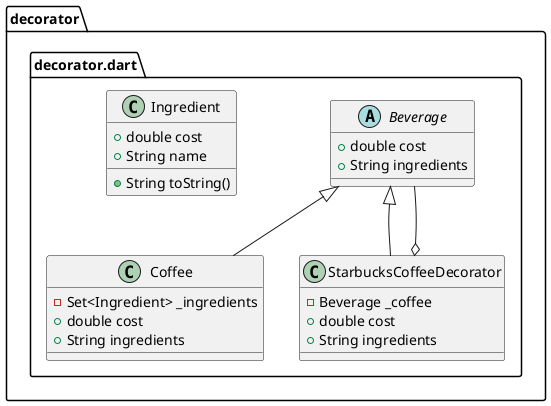 @startuml
set namespaceSeparator ::

abstract class "decorator::decorator.dart::Beverage" {
  +double cost
  +String ingredients
}

class "decorator::decorator.dart::Ingredient" {
  +double cost
  +String name
  +String toString()
}

class "decorator::decorator.dart::Coffee" {
  -Set<Ingredient> _ingredients
  +double cost
  +String ingredients
}

"decorator::decorator.dart::Beverage" <|-- "decorator::decorator.dart::Coffee"

class "decorator::decorator.dart::StarbucksCoffeeDecorator" {
  -Beverage _coffee
  +double cost
  +String ingredients
}

"decorator::decorator.dart::StarbucksCoffeeDecorator" o-- "decorator::decorator.dart::Beverage"
"decorator::decorator.dart::Beverage" <|-- "decorator::decorator.dart::StarbucksCoffeeDecorator"


@enduml